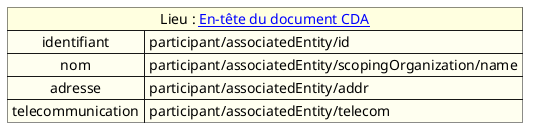 @startuml

map "Lieu : [[contenu_dossier_entete_cda.html En-tête du document CDA]]" as Lieu #back:Ivory;header:LightYellow{
    identifiant => participant/associatedEntity/id    
    nom => participant/associatedEntity/scopingOrganization/name
    adresse => participant/associatedEntity/addr
    telecommunication => participant/associatedEntity/telecom 
}

@enduml